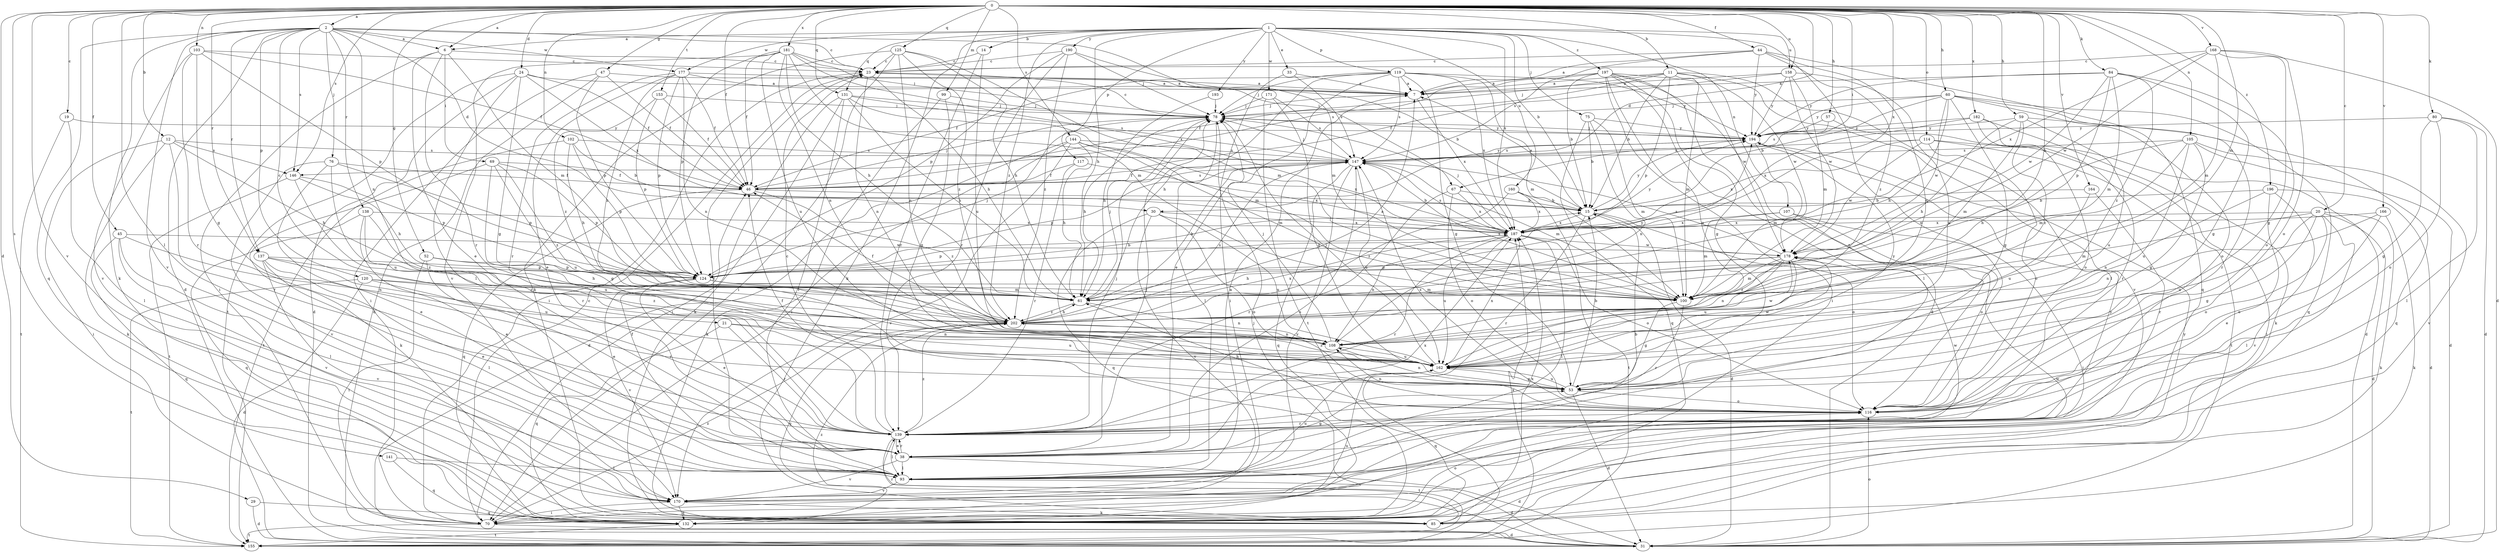 strict digraph  {
0;
1;
2;
6;
7;
11;
12;
14;
15;
19;
20;
21;
23;
24;
29;
30;
31;
33;
38;
44;
45;
46;
47;
52;
53;
57;
59;
60;
61;
67;
69;
70;
75;
76;
78;
80;
84;
85;
93;
99;
100;
102;
103;
105;
107;
108;
114;
116;
117;
119;
120;
124;
125;
131;
132;
137;
138;
139;
141;
144;
146;
147;
153;
155;
158;
160;
162;
164;
166;
168;
170;
171;
177;
178;
181;
182;
187;
190;
193;
194;
196;
197;
202;
0 -> 2  [label=a];
0 -> 6  [label=a];
0 -> 11  [label=b];
0 -> 12  [label=b];
0 -> 19  [label=c];
0 -> 20  [label=c];
0 -> 24  [label=d];
0 -> 29  [label=d];
0 -> 30  [label=d];
0 -> 44  [label=f];
0 -> 45  [label=f];
0 -> 46  [label=f];
0 -> 47  [label=g];
0 -> 52  [label=g];
0 -> 57  [label=h];
0 -> 59  [label=h];
0 -> 60  [label=h];
0 -> 61  [label=h];
0 -> 67  [label=i];
0 -> 80  [label=k];
0 -> 84  [label=k];
0 -> 93  [label=l];
0 -> 99  [label=m];
0 -> 100  [label=m];
0 -> 102  [label=n];
0 -> 103  [label=n];
0 -> 105  [label=n];
0 -> 114  [label=o];
0 -> 125  [label=q];
0 -> 131  [label=q];
0 -> 137  [label=r];
0 -> 141  [label=s];
0 -> 144  [label=s];
0 -> 146  [label=s];
0 -> 153  [label=t];
0 -> 158  [label=u];
0 -> 164  [label=v];
0 -> 166  [label=v];
0 -> 168  [label=v];
0 -> 170  [label=v];
0 -> 181  [label=x];
0 -> 182  [label=x];
0 -> 187  [label=x];
0 -> 196  [label=z];
1 -> 6  [label=a];
1 -> 14  [label=b];
1 -> 15  [label=b];
1 -> 33  [label=e];
1 -> 61  [label=h];
1 -> 75  [label=j];
1 -> 85  [label=k];
1 -> 107  [label=n];
1 -> 116  [label=o];
1 -> 117  [label=p];
1 -> 119  [label=p];
1 -> 131  [label=q];
1 -> 158  [label=u];
1 -> 160  [label=u];
1 -> 171  [label=w];
1 -> 177  [label=w];
1 -> 187  [label=x];
1 -> 190  [label=y];
1 -> 193  [label=y];
1 -> 197  [label=z];
1 -> 202  [label=z];
2 -> 6  [label=a];
2 -> 21  [label=c];
2 -> 23  [label=c];
2 -> 30  [label=d];
2 -> 31  [label=d];
2 -> 67  [label=i];
2 -> 76  [label=j];
2 -> 85  [label=k];
2 -> 108  [label=n];
2 -> 120  [label=p];
2 -> 132  [label=q];
2 -> 137  [label=r];
2 -> 138  [label=r];
2 -> 146  [label=s];
2 -> 170  [label=v];
2 -> 177  [label=w];
6 -> 23  [label=c];
6 -> 38  [label=e];
6 -> 69  [label=i];
6 -> 70  [label=i];
6 -> 100  [label=m];
6 -> 139  [label=r];
7 -> 78  [label=j];
7 -> 187  [label=x];
11 -> 7  [label=a];
11 -> 15  [label=b];
11 -> 78  [label=j];
11 -> 93  [label=l];
11 -> 100  [label=m];
11 -> 124  [label=p];
11 -> 146  [label=s];
11 -> 170  [label=v];
11 -> 178  [label=w];
12 -> 61  [label=h];
12 -> 70  [label=i];
12 -> 85  [label=k];
12 -> 139  [label=r];
12 -> 146  [label=s];
12 -> 147  [label=s];
14 -> 23  [label=c];
14 -> 139  [label=r];
14 -> 162  [label=u];
15 -> 7  [label=a];
15 -> 31  [label=d];
15 -> 116  [label=o];
15 -> 139  [label=r];
15 -> 187  [label=x];
15 -> 194  [label=y];
19 -> 93  [label=l];
19 -> 155  [label=t];
19 -> 194  [label=y];
20 -> 31  [label=d];
20 -> 53  [label=g];
20 -> 85  [label=k];
20 -> 93  [label=l];
20 -> 100  [label=m];
20 -> 116  [label=o];
20 -> 162  [label=u];
20 -> 187  [label=x];
21 -> 108  [label=n];
21 -> 132  [label=q];
21 -> 139  [label=r];
21 -> 162  [label=u];
23 -> 7  [label=a];
23 -> 61  [label=h];
23 -> 70  [label=i];
23 -> 108  [label=n];
24 -> 7  [label=a];
24 -> 31  [label=d];
24 -> 46  [label=f];
24 -> 53  [label=g];
24 -> 93  [label=l];
24 -> 155  [label=t];
24 -> 187  [label=x];
29 -> 31  [label=d];
29 -> 132  [label=q];
30 -> 116  [label=o];
30 -> 132  [label=q];
30 -> 162  [label=u];
30 -> 170  [label=v];
30 -> 187  [label=x];
31 -> 116  [label=o];
31 -> 202  [label=z];
33 -> 7  [label=a];
33 -> 70  [label=i];
33 -> 147  [label=s];
38 -> 15  [label=b];
38 -> 31  [label=d];
38 -> 53  [label=g];
38 -> 78  [label=j];
38 -> 93  [label=l];
38 -> 139  [label=r];
38 -> 147  [label=s];
38 -> 170  [label=v];
38 -> 187  [label=x];
44 -> 7  [label=a];
44 -> 23  [label=c];
44 -> 108  [label=n];
44 -> 132  [label=q];
44 -> 147  [label=s];
44 -> 194  [label=y];
44 -> 202  [label=z];
45 -> 93  [label=l];
45 -> 108  [label=n];
45 -> 132  [label=q];
45 -> 170  [label=v];
45 -> 178  [label=w];
46 -> 15  [label=b];
46 -> 78  [label=j];
46 -> 132  [label=q];
46 -> 147  [label=s];
46 -> 202  [label=z];
47 -> 7  [label=a];
47 -> 31  [label=d];
47 -> 46  [label=f];
47 -> 70  [label=i];
47 -> 124  [label=p];
52 -> 38  [label=e];
52 -> 61  [label=h];
52 -> 70  [label=i];
52 -> 124  [label=p];
53 -> 15  [label=b];
53 -> 31  [label=d];
53 -> 108  [label=n];
53 -> 116  [label=o];
53 -> 162  [label=u];
57 -> 31  [label=d];
57 -> 147  [label=s];
57 -> 194  [label=y];
59 -> 61  [label=h];
59 -> 100  [label=m];
59 -> 132  [label=q];
59 -> 162  [label=u];
59 -> 194  [label=y];
59 -> 202  [label=z];
60 -> 15  [label=b];
60 -> 53  [label=g];
60 -> 61  [label=h];
60 -> 78  [label=j];
60 -> 116  [label=o];
60 -> 132  [label=q];
60 -> 139  [label=r];
60 -> 178  [label=w];
60 -> 194  [label=y];
61 -> 78  [label=j];
61 -> 108  [label=n];
61 -> 194  [label=y];
61 -> 202  [label=z];
67 -> 15  [label=b];
67 -> 116  [label=o];
67 -> 139  [label=r];
67 -> 187  [label=x];
69 -> 46  [label=f];
69 -> 53  [label=g];
69 -> 85  [label=k];
69 -> 124  [label=p];
69 -> 162  [label=u];
69 -> 202  [label=z];
70 -> 23  [label=c];
70 -> 31  [label=d];
70 -> 116  [label=o];
70 -> 155  [label=t];
70 -> 162  [label=u];
70 -> 202  [label=z];
75 -> 15  [label=b];
75 -> 100  [label=m];
75 -> 108  [label=n];
75 -> 132  [label=q];
75 -> 194  [label=y];
76 -> 38  [label=e];
76 -> 46  [label=f];
76 -> 124  [label=p];
76 -> 162  [label=u];
76 -> 170  [label=v];
78 -> 23  [label=c];
78 -> 61  [label=h];
78 -> 93  [label=l];
78 -> 194  [label=y];
80 -> 31  [label=d];
80 -> 53  [label=g];
80 -> 93  [label=l];
80 -> 116  [label=o];
80 -> 194  [label=y];
84 -> 7  [label=a];
84 -> 53  [label=g];
84 -> 100  [label=m];
84 -> 116  [label=o];
84 -> 124  [label=p];
84 -> 178  [label=w];
84 -> 194  [label=y];
84 -> 202  [label=z];
85 -> 139  [label=r];
85 -> 187  [label=x];
85 -> 194  [label=y];
93 -> 7  [label=a];
93 -> 23  [label=c];
93 -> 31  [label=d];
93 -> 46  [label=f];
93 -> 162  [label=u];
93 -> 170  [label=v];
93 -> 194  [label=y];
99 -> 53  [label=g];
99 -> 70  [label=i];
99 -> 78  [label=j];
100 -> 53  [label=g];
100 -> 139  [label=r];
100 -> 147  [label=s];
102 -> 15  [label=b];
102 -> 61  [label=h];
102 -> 124  [label=p];
102 -> 147  [label=s];
102 -> 155  [label=t];
103 -> 23  [label=c];
103 -> 46  [label=f];
103 -> 53  [label=g];
103 -> 124  [label=p];
103 -> 139  [label=r];
103 -> 170  [label=v];
105 -> 31  [label=d];
105 -> 53  [label=g];
105 -> 61  [label=h];
105 -> 100  [label=m];
105 -> 147  [label=s];
105 -> 162  [label=u];
105 -> 170  [label=v];
107 -> 70  [label=i];
107 -> 100  [label=m];
107 -> 116  [label=o];
107 -> 187  [label=x];
108 -> 78  [label=j];
108 -> 162  [label=u];
108 -> 178  [label=w];
114 -> 70  [label=i];
114 -> 116  [label=o];
114 -> 147  [label=s];
114 -> 155  [label=t];
114 -> 178  [label=w];
114 -> 187  [label=x];
116 -> 46  [label=f];
116 -> 61  [label=h];
116 -> 108  [label=n];
116 -> 139  [label=r];
116 -> 147  [label=s];
117 -> 46  [label=f];
117 -> 139  [label=r];
117 -> 187  [label=x];
119 -> 7  [label=a];
119 -> 38  [label=e];
119 -> 46  [label=f];
119 -> 53  [label=g];
119 -> 61  [label=h];
119 -> 78  [label=j];
119 -> 100  [label=m];
119 -> 147  [label=s];
119 -> 187  [label=x];
119 -> 194  [label=y];
120 -> 31  [label=d];
120 -> 100  [label=m];
120 -> 139  [label=r];
120 -> 155  [label=t];
120 -> 202  [label=z];
124 -> 15  [label=b];
124 -> 38  [label=e];
124 -> 61  [label=h];
124 -> 78  [label=j];
124 -> 100  [label=m];
124 -> 170  [label=v];
125 -> 23  [label=c];
125 -> 61  [label=h];
125 -> 70  [label=i];
125 -> 85  [label=k];
125 -> 100  [label=m];
125 -> 108  [label=n];
125 -> 202  [label=z];
131 -> 61  [label=h];
131 -> 70  [label=i];
131 -> 78  [label=j];
131 -> 85  [label=k];
131 -> 93  [label=l];
131 -> 100  [label=m];
131 -> 147  [label=s];
132 -> 78  [label=j];
132 -> 155  [label=t];
137 -> 38  [label=e];
137 -> 93  [label=l];
137 -> 124  [label=p];
137 -> 162  [label=u];
137 -> 170  [label=v];
137 -> 202  [label=z];
138 -> 38  [label=e];
138 -> 132  [label=q];
138 -> 162  [label=u];
138 -> 187  [label=x];
138 -> 202  [label=z];
139 -> 23  [label=c];
139 -> 38  [label=e];
139 -> 78  [label=j];
139 -> 93  [label=l];
139 -> 155  [label=t];
139 -> 178  [label=w];
139 -> 202  [label=z];
141 -> 93  [label=l];
141 -> 132  [label=q];
144 -> 31  [label=d];
144 -> 61  [label=h];
144 -> 85  [label=k];
144 -> 100  [label=m];
144 -> 147  [label=s];
144 -> 170  [label=v];
144 -> 187  [label=x];
146 -> 61  [label=h];
146 -> 124  [label=p];
146 -> 139  [label=r];
146 -> 155  [label=t];
147 -> 46  [label=f];
147 -> 61  [label=h];
147 -> 78  [label=j];
147 -> 100  [label=m];
147 -> 124  [label=p];
147 -> 132  [label=q];
147 -> 162  [label=u];
147 -> 170  [label=v];
147 -> 194  [label=y];
153 -> 46  [label=f];
153 -> 78  [label=j];
153 -> 124  [label=p];
153 -> 202  [label=z];
155 -> 187  [label=x];
158 -> 7  [label=a];
158 -> 46  [label=f];
158 -> 100  [label=m];
158 -> 162  [label=u];
158 -> 178  [label=w];
158 -> 194  [label=y];
160 -> 15  [label=b];
160 -> 155  [label=t];
160 -> 187  [label=x];
160 -> 202  [label=z];
162 -> 53  [label=g];
162 -> 78  [label=j];
162 -> 132  [label=q];
162 -> 178  [label=w];
162 -> 187  [label=x];
162 -> 194  [label=y];
162 -> 202  [label=z];
164 -> 15  [label=b];
164 -> 139  [label=r];
164 -> 162  [label=u];
166 -> 85  [label=k];
166 -> 108  [label=n];
166 -> 116  [label=o];
166 -> 187  [label=x];
168 -> 23  [label=c];
168 -> 31  [label=d];
168 -> 53  [label=g];
168 -> 100  [label=m];
168 -> 116  [label=o];
168 -> 178  [label=w];
168 -> 187  [label=x];
170 -> 70  [label=i];
170 -> 85  [label=k];
170 -> 132  [label=q];
170 -> 178  [label=w];
171 -> 53  [label=g];
171 -> 78  [label=j];
171 -> 147  [label=s];
171 -> 155  [label=t];
177 -> 7  [label=a];
177 -> 15  [label=b];
177 -> 38  [label=e];
177 -> 46  [label=f];
177 -> 108  [label=n];
177 -> 124  [label=p];
177 -> 139  [label=r];
177 -> 202  [label=z];
178 -> 61  [label=h];
178 -> 100  [label=m];
178 -> 108  [label=n];
178 -> 124  [label=p];
178 -> 147  [label=s];
178 -> 162  [label=u];
178 -> 202  [label=z];
181 -> 23  [label=c];
181 -> 46  [label=f];
181 -> 61  [label=h];
181 -> 78  [label=j];
181 -> 100  [label=m];
181 -> 108  [label=n];
181 -> 124  [label=p];
181 -> 162  [label=u];
181 -> 170  [label=v];
181 -> 187  [label=x];
182 -> 85  [label=k];
182 -> 116  [label=o];
182 -> 139  [label=r];
182 -> 187  [label=x];
182 -> 194  [label=y];
187 -> 78  [label=j];
187 -> 93  [label=l];
187 -> 108  [label=n];
187 -> 116  [label=o];
187 -> 124  [label=p];
187 -> 139  [label=r];
187 -> 147  [label=s];
187 -> 162  [label=u];
187 -> 178  [label=w];
187 -> 194  [label=y];
190 -> 23  [label=c];
190 -> 78  [label=j];
190 -> 100  [label=m];
190 -> 124  [label=p];
190 -> 139  [label=r];
190 -> 202  [label=z];
193 -> 61  [label=h];
193 -> 78  [label=j];
194 -> 78  [label=j];
194 -> 100  [label=m];
194 -> 147  [label=s];
196 -> 15  [label=b];
196 -> 31  [label=d];
196 -> 38  [label=e];
196 -> 108  [label=n];
196 -> 170  [label=v];
197 -> 7  [label=a];
197 -> 15  [label=b];
197 -> 31  [label=d];
197 -> 46  [label=f];
197 -> 53  [label=g];
197 -> 70  [label=i];
197 -> 93  [label=l];
197 -> 116  [label=o];
197 -> 162  [label=u];
197 -> 178  [label=w];
202 -> 7  [label=a];
202 -> 46  [label=f];
202 -> 61  [label=h];
202 -> 108  [label=n];
202 -> 132  [label=q];
202 -> 147  [label=s];
202 -> 187  [label=x];
}
